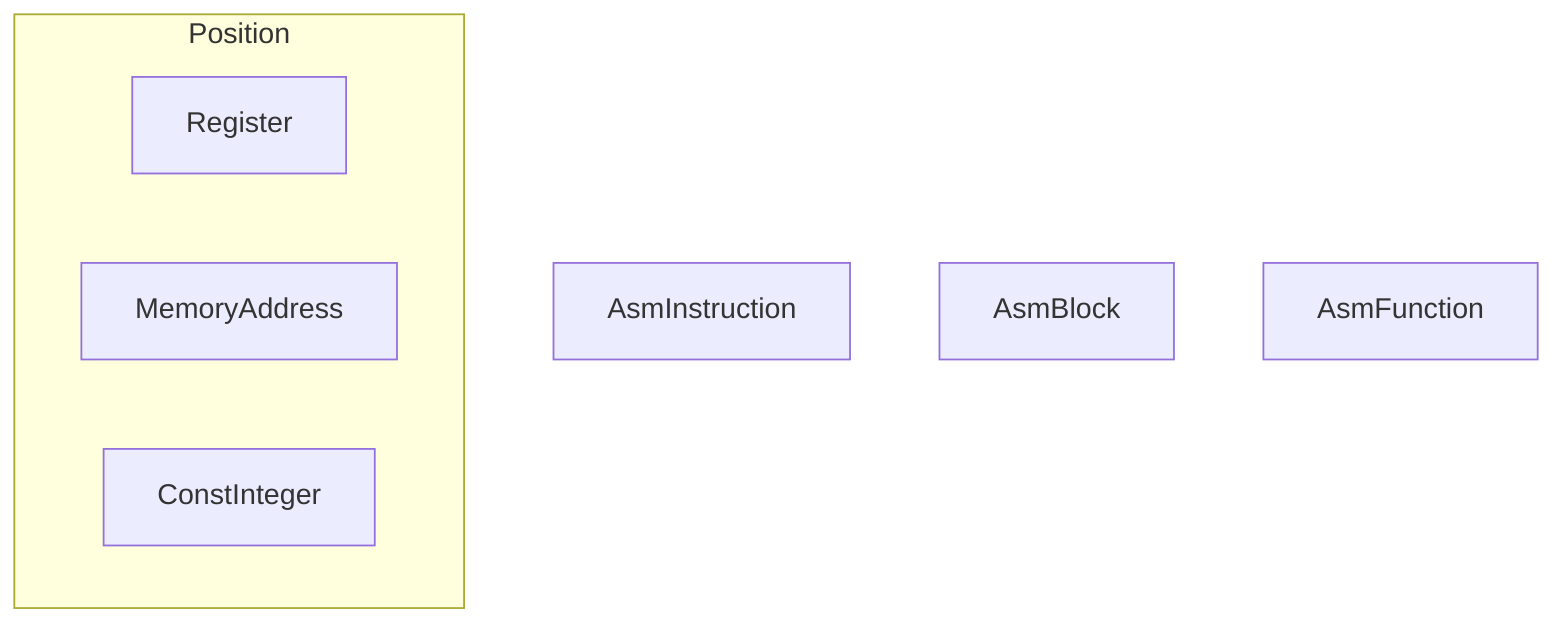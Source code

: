 flowchart TB
    subgraph Position
        Register
        MemoryAddress
        ConstInteger
    end
    AsmInstruction
    AsmBlock
    AsmFunction